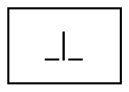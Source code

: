 digraph {
    graph [rankdir=TB
          ,bgcolor=transparent];
    node [shape=box
         ,fillcolor=white
         ,style=filled];
    0 [label=<_|_>];
}